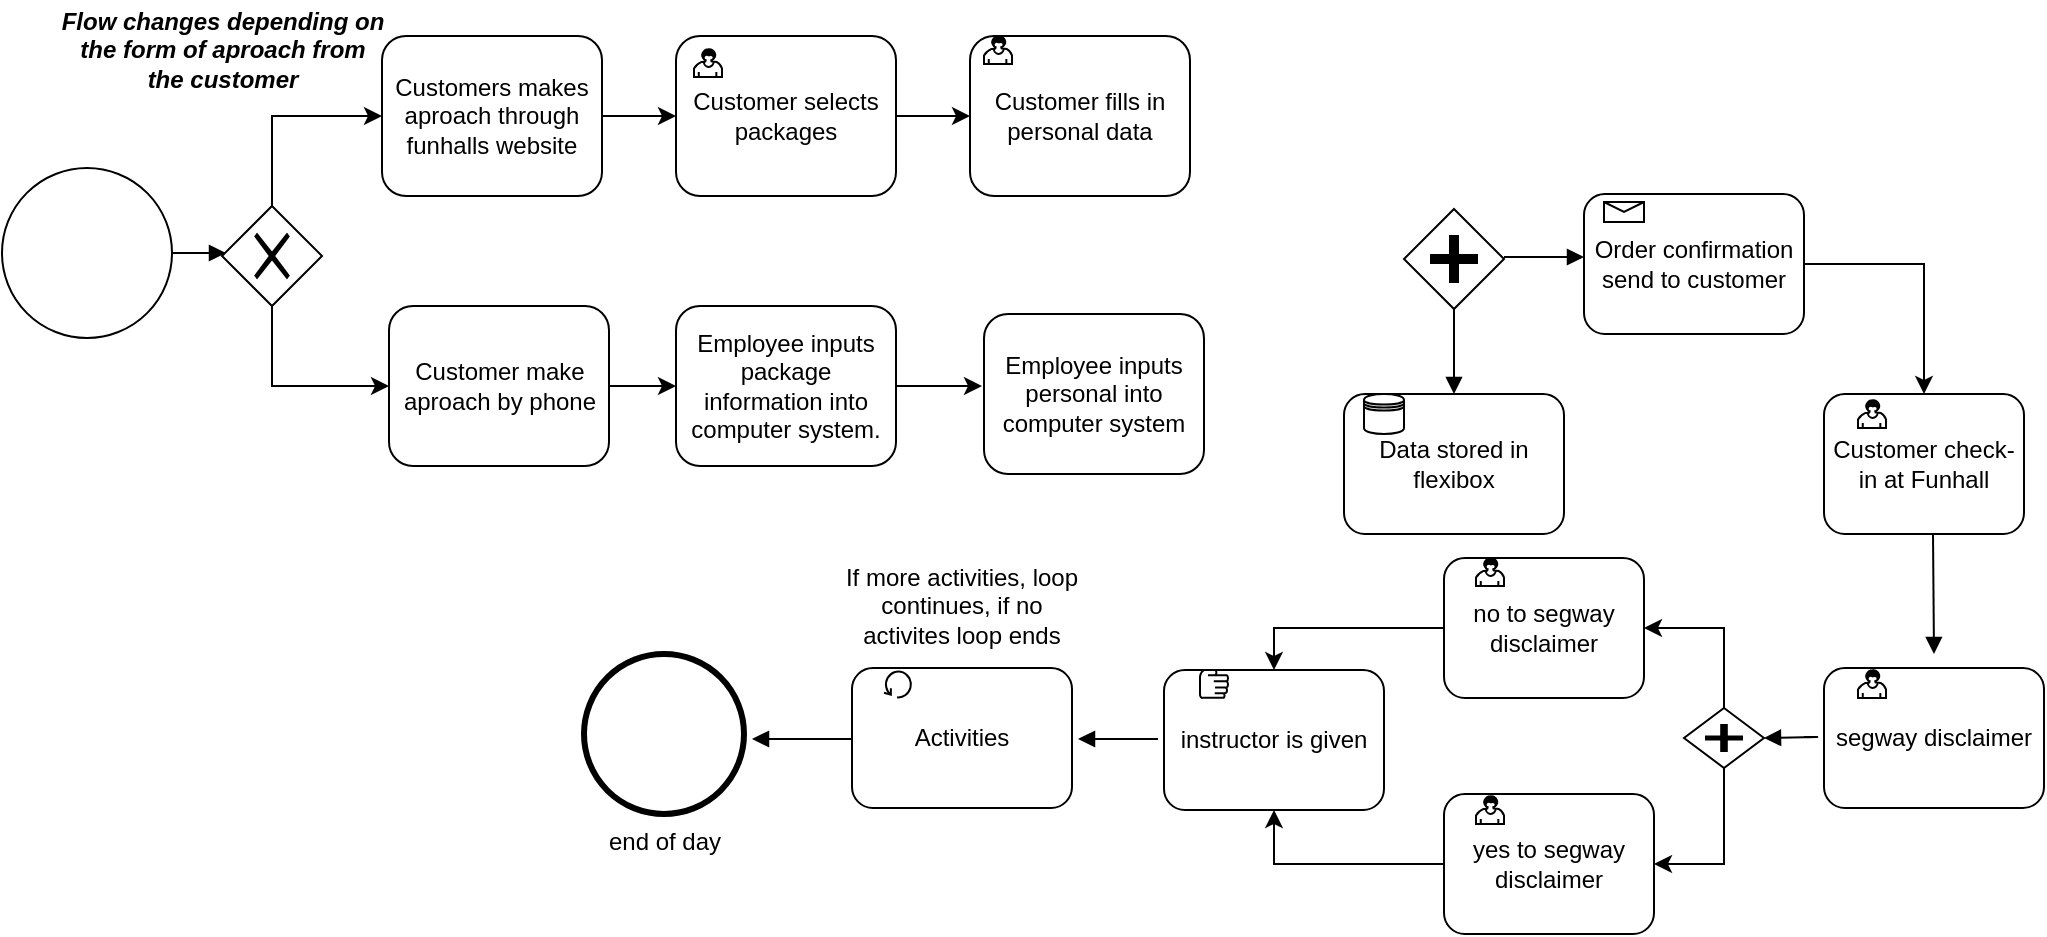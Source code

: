 <mxfile version="10.6.5" type="device"><diagram id="ixYwff7BTPsWXIERpSdh" name="Page-1"><mxGraphModel dx="1394" dy="764" grid="1" gridSize="10" guides="1" tooltips="1" connect="1" arrows="1" fold="1" page="1" pageScale="1" pageWidth="1100" pageHeight="1700" math="0" shadow="0"><root><mxCell id="0"/><mxCell id="1" parent="0"/><mxCell id="qbURe2FV7oqrt8vHy0i6-1" value="" style="ellipse;whiteSpace=wrap;html=1;aspect=fixed;" parent="1" vertex="1"><mxGeometry x="60" y="166" width="85" height="85" as="geometry"/></mxCell><mxCell id="qbURe2FV7oqrt8vHy0i6-14" value="Customer fills in personal data" style="shape=ext;rounded=1;html=1;whiteSpace=wrap;" parent="1" vertex="1"><mxGeometry x="544" y="100" width="110" height="80" as="geometry"/></mxCell><mxCell id="0oZtsKCCHa5F_VKPFQxd-31" style="edgeStyle=orthogonalEdgeStyle;rounded=0;orthogonalLoop=1;jettySize=auto;html=1;exitX=1;exitY=0.5;exitDx=0;exitDy=0;entryX=0;entryY=0.5;entryDx=0;entryDy=0;" edge="1" parent="1" source="qbURe2FV7oqrt8vHy0i6-15" target="qbURe2FV7oqrt8vHy0i6-14"><mxGeometry relative="1" as="geometry"/></mxCell><mxCell id="qbURe2FV7oqrt8vHy0i6-15" value="Customer selects packages" style="shape=ext;rounded=1;html=1;whiteSpace=wrap;" parent="1" vertex="1"><mxGeometry x="397" y="100" width="110" height="80" as="geometry"/></mxCell><mxCell id="qbURe2FV7oqrt8vHy0i6-16" value="" style="shape=mxgraph.bpmn.user_task;html=1;outlineConnect=0;" parent="1" vertex="1"><mxGeometry x="406" y="106.5" width="14" height="14" as="geometry"/></mxCell><mxCell id="qbURe2FV7oqrt8vHy0i6-17" value="" style="shape=mxgraph.bpmn.user_task;html=1;outlineConnect=0;" parent="1" vertex="1"><mxGeometry x="551" y="100" width="14" height="14" as="geometry"/></mxCell><mxCell id="qbURe2FV7oqrt8vHy0i6-20" value="" style="shape=mxgraph.bpmn.shape;html=1;verticalLabelPosition=bottom;labelBackgroundColor=#ffffff;verticalAlign=top;align=center;perimeter=rhombusPerimeter;background=gateway;outlineConnect=0;outline=none;symbol=parallelGw;" parent="1" vertex="1"><mxGeometry x="761" y="186.5" width="50" height="50" as="geometry"/></mxCell><mxCell id="qbURe2FV7oqrt8vHy0i6-21" value="" style="endArrow=block;endFill=1;endSize=6;html=1;" parent="1" edge="1"><mxGeometry width="100" relative="1" as="geometry"><mxPoint x="811" y="210.5" as="sourcePoint"/><mxPoint x="851" y="210.5" as="targetPoint"/></mxGeometry></mxCell><mxCell id="qbURe2FV7oqrt8vHy0i6-29" style="edgeStyle=orthogonalEdgeStyle;rounded=0;orthogonalLoop=1;jettySize=auto;html=1;exitX=1;exitY=0.5;exitDx=0;exitDy=0;entryX=0.5;entryY=0;entryDx=0;entryDy=0;" parent="1" source="qbURe2FV7oqrt8vHy0i6-22" target="qbURe2FV7oqrt8vHy0i6-28" edge="1"><mxGeometry relative="1" as="geometry"/></mxCell><mxCell id="qbURe2FV7oqrt8vHy0i6-22" value="Order confirmation send to customer" style="shape=ext;rounded=1;html=1;whiteSpace=wrap;" parent="1" vertex="1"><mxGeometry x="851" y="179" width="110" height="70" as="geometry"/></mxCell><mxCell id="qbURe2FV7oqrt8vHy0i6-23" value="" style="shape=message;whiteSpace=wrap;html=1;outlineConnect=0;" parent="1" vertex="1"><mxGeometry x="861" y="183" width="20" height="10" as="geometry"/></mxCell><mxCell id="qbURe2FV7oqrt8vHy0i6-26" value="" style="endArrow=block;endFill=1;endSize=6;html=1;" parent="1" edge="1"><mxGeometry width="100" relative="1" as="geometry"><mxPoint x="786" y="236.5" as="sourcePoint"/><mxPoint x="786" y="279" as="targetPoint"/></mxGeometry></mxCell><mxCell id="qbURe2FV7oqrt8vHy0i6-27" value="Data stored in flexibox" style="shape=ext;rounded=1;html=1;whiteSpace=wrap;" parent="1" vertex="1"><mxGeometry x="731" y="279" width="110" height="70" as="geometry"/></mxCell><mxCell id="qbURe2FV7oqrt8vHy0i6-28" value="Customer check-in at Funhall" style="shape=ext;rounded=1;html=1;whiteSpace=wrap;" parent="1" vertex="1"><mxGeometry x="971" y="279" width="100" height="70" as="geometry"/></mxCell><mxCell id="qbURe2FV7oqrt8vHy0i6-30" value="" style="shape=datastore;whiteSpace=wrap;html=1;" parent="1" vertex="1"><mxGeometry x="741" y="279" width="20" height="20" as="geometry"/></mxCell><mxCell id="qbURe2FV7oqrt8vHy0i6-32" value="" style="shape=mxgraph.bpmn.user_task;html=1;outlineConnect=0;" parent="1" vertex="1"><mxGeometry x="988" y="282" width="14" height="14" as="geometry"/></mxCell><mxCell id="qbURe2FV7oqrt8vHy0i6-33" value="instructor is given" style="shape=ext;rounded=1;html=1;whiteSpace=wrap;" parent="1" vertex="1"><mxGeometry x="641" y="417" width="110" height="70" as="geometry"/></mxCell><mxCell id="qbURe2FV7oqrt8vHy0i6-35" value="" style="endArrow=block;endFill=1;endSize=6;html=1;" parent="1" edge="1"><mxGeometry width="100" relative="1" as="geometry"><mxPoint x="1025.5" y="349" as="sourcePoint"/><mxPoint x="1026" y="409" as="targetPoint"/></mxGeometry></mxCell><mxCell id="qbURe2FV7oqrt8vHy0i6-38" value="segway disclaimer" style="shape=ext;rounded=1;html=1;whiteSpace=wrap;" parent="1" vertex="1"><mxGeometry x="971" y="416" width="110" height="70" as="geometry"/></mxCell><mxCell id="qbURe2FV7oqrt8vHy0i6-49" style="edgeStyle=orthogonalEdgeStyle;rounded=0;orthogonalLoop=1;jettySize=auto;html=1;exitX=0.5;exitY=0;exitDx=0;exitDy=0;entryX=1;entryY=0.5;entryDx=0;entryDy=0;" parent="1" source="qbURe2FV7oqrt8vHy0i6-39" target="qbURe2FV7oqrt8vHy0i6-46" edge="1"><mxGeometry relative="1" as="geometry"/></mxCell><mxCell id="qbURe2FV7oqrt8vHy0i6-52" style="edgeStyle=orthogonalEdgeStyle;rounded=0;orthogonalLoop=1;jettySize=auto;html=1;exitX=0.5;exitY=1;exitDx=0;exitDy=0;entryX=1;entryY=0.5;entryDx=0;entryDy=0;" parent="1" source="qbURe2FV7oqrt8vHy0i6-39" target="qbURe2FV7oqrt8vHy0i6-50" edge="1"><mxGeometry relative="1" as="geometry"/></mxCell><mxCell id="qbURe2FV7oqrt8vHy0i6-39" value="" style="shape=mxgraph.bpmn.shape;html=1;verticalLabelPosition=bottom;labelBackgroundColor=#ffffff;verticalAlign=top;align=center;perimeter=rhombusPerimeter;background=gateway;outlineConnect=0;outline=none;symbol=parallelGw;" parent="1" vertex="1"><mxGeometry x="901" y="436" width="40" height="30" as="geometry"/></mxCell><mxCell id="qbURe2FV7oqrt8vHy0i6-40" value="" style="shape=mxgraph.bpmn.user_task;html=1;outlineConnect=0;" parent="1" vertex="1"><mxGeometry x="988" y="417" width="14" height="14" as="geometry"/></mxCell><mxCell id="qbURe2FV7oqrt8vHy0i6-41" value="" style="endArrow=block;endFill=1;endSize=6;html=1;" parent="1" edge="1"><mxGeometry width="100" relative="1" as="geometry"><mxPoint x="961" y="450.5" as="sourcePoint"/><mxPoint x="941" y="451" as="targetPoint"/><Array as="points"><mxPoint x="971" y="450.5"/></Array></mxGeometry></mxCell><mxCell id="qbURe2FV7oqrt8vHy0i6-53" style="edgeStyle=orthogonalEdgeStyle;rounded=0;orthogonalLoop=1;jettySize=auto;html=1;exitX=0;exitY=0.5;exitDx=0;exitDy=0;entryX=0.5;entryY=0;entryDx=0;entryDy=0;" parent="1" source="qbURe2FV7oqrt8vHy0i6-46" target="qbURe2FV7oqrt8vHy0i6-33" edge="1"><mxGeometry relative="1" as="geometry"/></mxCell><mxCell id="qbURe2FV7oqrt8vHy0i6-46" value="no to segway disclaimer" style="shape=ext;rounded=1;html=1;whiteSpace=wrap;" parent="1" vertex="1"><mxGeometry x="781" y="361" width="100" height="70" as="geometry"/></mxCell><mxCell id="qbURe2FV7oqrt8vHy0i6-47" value="" style="shape=mxgraph.bpmn.user_task;html=1;outlineConnect=0;" parent="1" vertex="1"><mxGeometry x="797" y="361" width="14" height="14" as="geometry"/></mxCell><mxCell id="qbURe2FV7oqrt8vHy0i6-54" style="edgeStyle=orthogonalEdgeStyle;rounded=0;orthogonalLoop=1;jettySize=auto;html=1;exitX=0;exitY=0.5;exitDx=0;exitDy=0;entryX=0.5;entryY=1;entryDx=0;entryDy=0;" parent="1" source="qbURe2FV7oqrt8vHy0i6-50" target="qbURe2FV7oqrt8vHy0i6-33" edge="1"><mxGeometry relative="1" as="geometry"/></mxCell><mxCell id="qbURe2FV7oqrt8vHy0i6-50" value="yes to segway disclaimer" style="shape=ext;rounded=1;html=1;whiteSpace=wrap;" parent="1" vertex="1"><mxGeometry x="781" y="479" width="105" height="70" as="geometry"/></mxCell><mxCell id="qbURe2FV7oqrt8vHy0i6-51" value="" style="shape=mxgraph.bpmn.user_task;html=1;outlineConnect=0;" parent="1" vertex="1"><mxGeometry x="797" y="480" width="14" height="14" as="geometry"/></mxCell><mxCell id="qbURe2FV7oqrt8vHy0i6-55" value="" style="shape=mxgraph.bpmn.manual_task;html=1;outlineConnect=0;" parent="1" vertex="1"><mxGeometry x="659" y="417" width="14" height="14" as="geometry"/></mxCell><mxCell id="qbURe2FV7oqrt8vHy0i6-60" value="" style="endArrow=block;endFill=1;endSize=6;html=1;entryX=0;entryY=0.5;entryDx=0;entryDy=0;" parent="1" edge="1"><mxGeometry width="100" relative="1" as="geometry"><mxPoint x="145" y="208.5" as="sourcePoint"/><mxPoint x="172" y="208.5" as="targetPoint"/></mxGeometry></mxCell><mxCell id="qbURe2FV7oqrt8vHy0i6-61" value="Activities" style="shape=ext;rounded=1;html=1;whiteSpace=wrap;" parent="1" vertex="1"><mxGeometry x="485" y="416" width="110" height="70" as="geometry"/></mxCell><mxCell id="qbURe2FV7oqrt8vHy0i6-63" value="" style="endArrow=block;endFill=1;endSize=6;html=1;" parent="1" edge="1"><mxGeometry width="100" relative="1" as="geometry"><mxPoint x="638" y="451.5" as="sourcePoint"/><mxPoint x="598" y="451.5" as="targetPoint"/></mxGeometry></mxCell><mxCell id="qbURe2FV7oqrt8vHy0i6-64" value="" style="shape=mxgraph.bpmn.loop;html=1;outlineConnect=0;" parent="1" vertex="1"><mxGeometry x="501" y="417" width="14" height="14" as="geometry"/></mxCell><mxCell id="qbURe2FV7oqrt8vHy0i6-65" value="If more activities, loop continues, if no activites loop ends" style="text;html=1;strokeColor=none;fillColor=none;align=center;verticalAlign=middle;whiteSpace=wrap;rounded=0;" parent="1" vertex="1"><mxGeometry x="480" y="375" width="120" height="20" as="geometry"/></mxCell><mxCell id="qbURe2FV7oqrt8vHy0i6-67" value="end of day" style="shape=mxgraph.bpmn.shape;html=1;verticalLabelPosition=bottom;labelBackgroundColor=#ffffff;verticalAlign=top;align=center;perimeter=ellipsePerimeter;outlineConnect=0;outline=end;symbol=general;" parent="1" vertex="1"><mxGeometry x="351" y="409" width="80" height="80" as="geometry"/></mxCell><mxCell id="qbURe2FV7oqrt8vHy0i6-68" value="" style="endArrow=block;endFill=1;endSize=6;html=1;" parent="1" edge="1"><mxGeometry width="100" relative="1" as="geometry"><mxPoint x="485" y="451.5" as="sourcePoint"/><mxPoint x="435" y="451.5" as="targetPoint"/></mxGeometry></mxCell><mxCell id="0oZtsKCCHa5F_VKPFQxd-32" style="edgeStyle=orthogonalEdgeStyle;rounded=0;orthogonalLoop=1;jettySize=auto;html=1;exitX=0.5;exitY=1;exitDx=0;exitDy=0;entryX=0;entryY=0.5;entryDx=0;entryDy=0;" edge="1" parent="1" source="0oZtsKCCHa5F_VKPFQxd-5" target="0oZtsKCCHa5F_VKPFQxd-7"><mxGeometry relative="1" as="geometry"/></mxCell><mxCell id="0oZtsKCCHa5F_VKPFQxd-33" style="edgeStyle=orthogonalEdgeStyle;rounded=0;orthogonalLoop=1;jettySize=auto;html=1;exitX=0.5;exitY=0;exitDx=0;exitDy=0;entryX=0;entryY=0.5;entryDx=0;entryDy=0;" edge="1" parent="1" source="0oZtsKCCHa5F_VKPFQxd-5" target="0oZtsKCCHa5F_VKPFQxd-6"><mxGeometry relative="1" as="geometry"/></mxCell><mxCell id="0oZtsKCCHa5F_VKPFQxd-5" value="" style="shape=mxgraph.bpmn.shape;html=1;verticalLabelPosition=bottom;labelBackgroundColor=#ffffff;verticalAlign=top;align=center;perimeter=rhombusPerimeter;background=gateway;outlineConnect=0;outline=none;symbol=exclusiveGw;" vertex="1" parent="1"><mxGeometry x="170" y="185" width="50" height="50" as="geometry"/></mxCell><mxCell id="0oZtsKCCHa5F_VKPFQxd-21" style="edgeStyle=orthogonalEdgeStyle;rounded=0;orthogonalLoop=1;jettySize=auto;html=1;exitX=1;exitY=0.5;exitDx=0;exitDy=0;entryX=0;entryY=0.5;entryDx=0;entryDy=0;" edge="1" parent="1" source="0oZtsKCCHa5F_VKPFQxd-6" target="qbURe2FV7oqrt8vHy0i6-15"><mxGeometry relative="1" as="geometry"/></mxCell><mxCell id="0oZtsKCCHa5F_VKPFQxd-6" value="Customers makes aproach through funhalls website" style="shape=ext;rounded=1;html=1;whiteSpace=wrap;" vertex="1" parent="1"><mxGeometry x="250" y="100" width="110" height="80" as="geometry"/></mxCell><mxCell id="0oZtsKCCHa5F_VKPFQxd-28" style="edgeStyle=orthogonalEdgeStyle;rounded=0;orthogonalLoop=1;jettySize=auto;html=1;exitX=1;exitY=0.5;exitDx=0;exitDy=0;entryX=0;entryY=0.5;entryDx=0;entryDy=0;" edge="1" parent="1" source="0oZtsKCCHa5F_VKPFQxd-7" target="0oZtsKCCHa5F_VKPFQxd-19"><mxGeometry relative="1" as="geometry"/></mxCell><mxCell id="0oZtsKCCHa5F_VKPFQxd-7" value="Customer make aproach by phone" style="shape=ext;rounded=1;html=1;whiteSpace=wrap;" vertex="1" parent="1"><mxGeometry x="253.5" y="235" width="110" height="80" as="geometry"/></mxCell><mxCell id="0oZtsKCCHa5F_VKPFQxd-29" style="edgeStyle=orthogonalEdgeStyle;rounded=0;orthogonalLoop=1;jettySize=auto;html=1;exitX=1;exitY=0.5;exitDx=0;exitDy=0;" edge="1" parent="1" source="0oZtsKCCHa5F_VKPFQxd-19"><mxGeometry relative="1" as="geometry"><mxPoint x="550" y="275" as="targetPoint"/></mxGeometry></mxCell><mxCell id="0oZtsKCCHa5F_VKPFQxd-19" value="Employee inputs package information into computer system." style="shape=ext;rounded=1;html=1;whiteSpace=wrap;" vertex="1" parent="1"><mxGeometry x="397" y="235" width="110" height="80" as="geometry"/></mxCell><mxCell id="0oZtsKCCHa5F_VKPFQxd-20" value="Employee inputs personal into computer system" style="shape=ext;rounded=1;html=1;whiteSpace=wrap;" vertex="1" parent="1"><mxGeometry x="551" y="239" width="110" height="80" as="geometry"/></mxCell><mxCell id="0oZtsKCCHa5F_VKPFQxd-34" value="&lt;i&gt;&lt;b&gt;Flow changes depending on&lt;br&gt;the form of aproach from&lt;br&gt;the customer&lt;/b&gt;&lt;/i&gt;&lt;br&gt;" style="text;html=1;resizable=0;autosize=1;align=center;verticalAlign=middle;points=[];fillColor=none;strokeColor=none;rounded=0;" vertex="1" parent="1"><mxGeometry x="80" y="82" width="180" height="50" as="geometry"/></mxCell></root></mxGraphModel></diagram></mxfile>